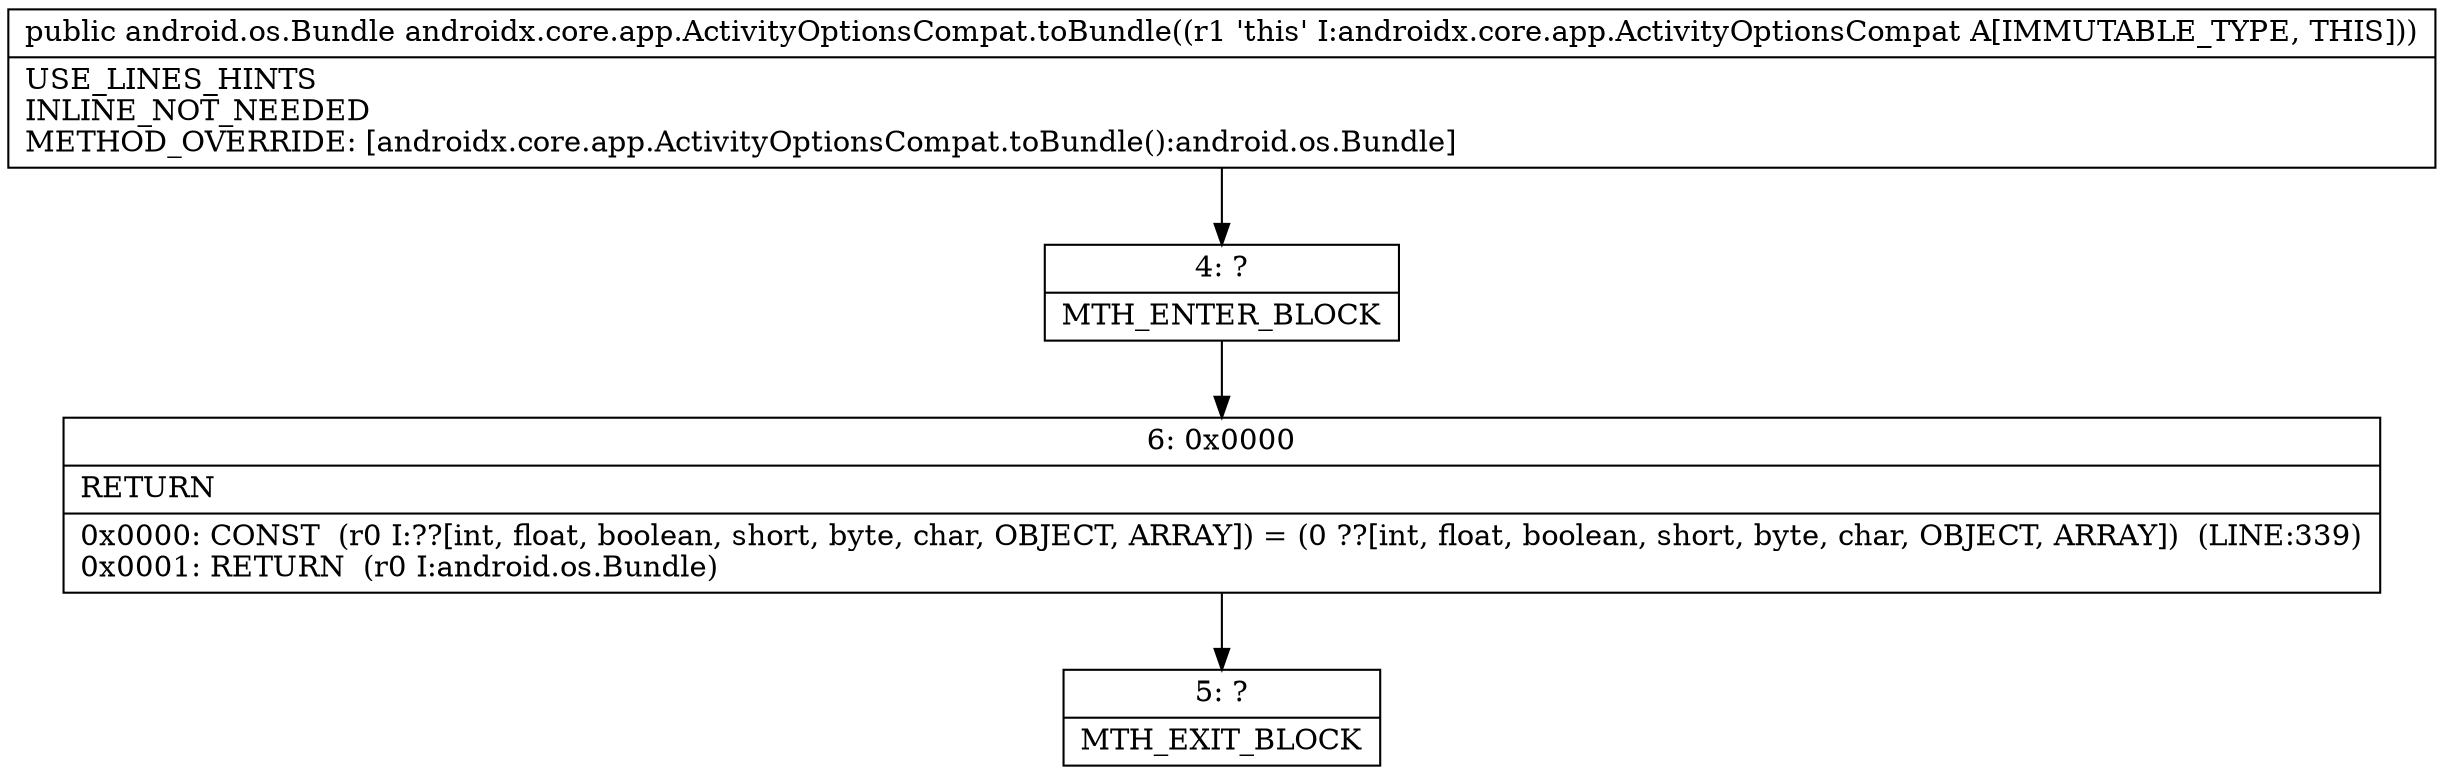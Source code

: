 digraph "CFG forandroidx.core.app.ActivityOptionsCompat.toBundle()Landroid\/os\/Bundle;" {
Node_4 [shape=record,label="{4\:\ ?|MTH_ENTER_BLOCK\l}"];
Node_6 [shape=record,label="{6\:\ 0x0000|RETURN\l|0x0000: CONST  (r0 I:??[int, float, boolean, short, byte, char, OBJECT, ARRAY]) = (0 ??[int, float, boolean, short, byte, char, OBJECT, ARRAY])  (LINE:339)\l0x0001: RETURN  (r0 I:android.os.Bundle) \l}"];
Node_5 [shape=record,label="{5\:\ ?|MTH_EXIT_BLOCK\l}"];
MethodNode[shape=record,label="{public android.os.Bundle androidx.core.app.ActivityOptionsCompat.toBundle((r1 'this' I:androidx.core.app.ActivityOptionsCompat A[IMMUTABLE_TYPE, THIS]))  | USE_LINES_HINTS\lINLINE_NOT_NEEDED\lMETHOD_OVERRIDE: [androidx.core.app.ActivityOptionsCompat.toBundle():android.os.Bundle]\l}"];
MethodNode -> Node_4;Node_4 -> Node_6;
Node_6 -> Node_5;
}


